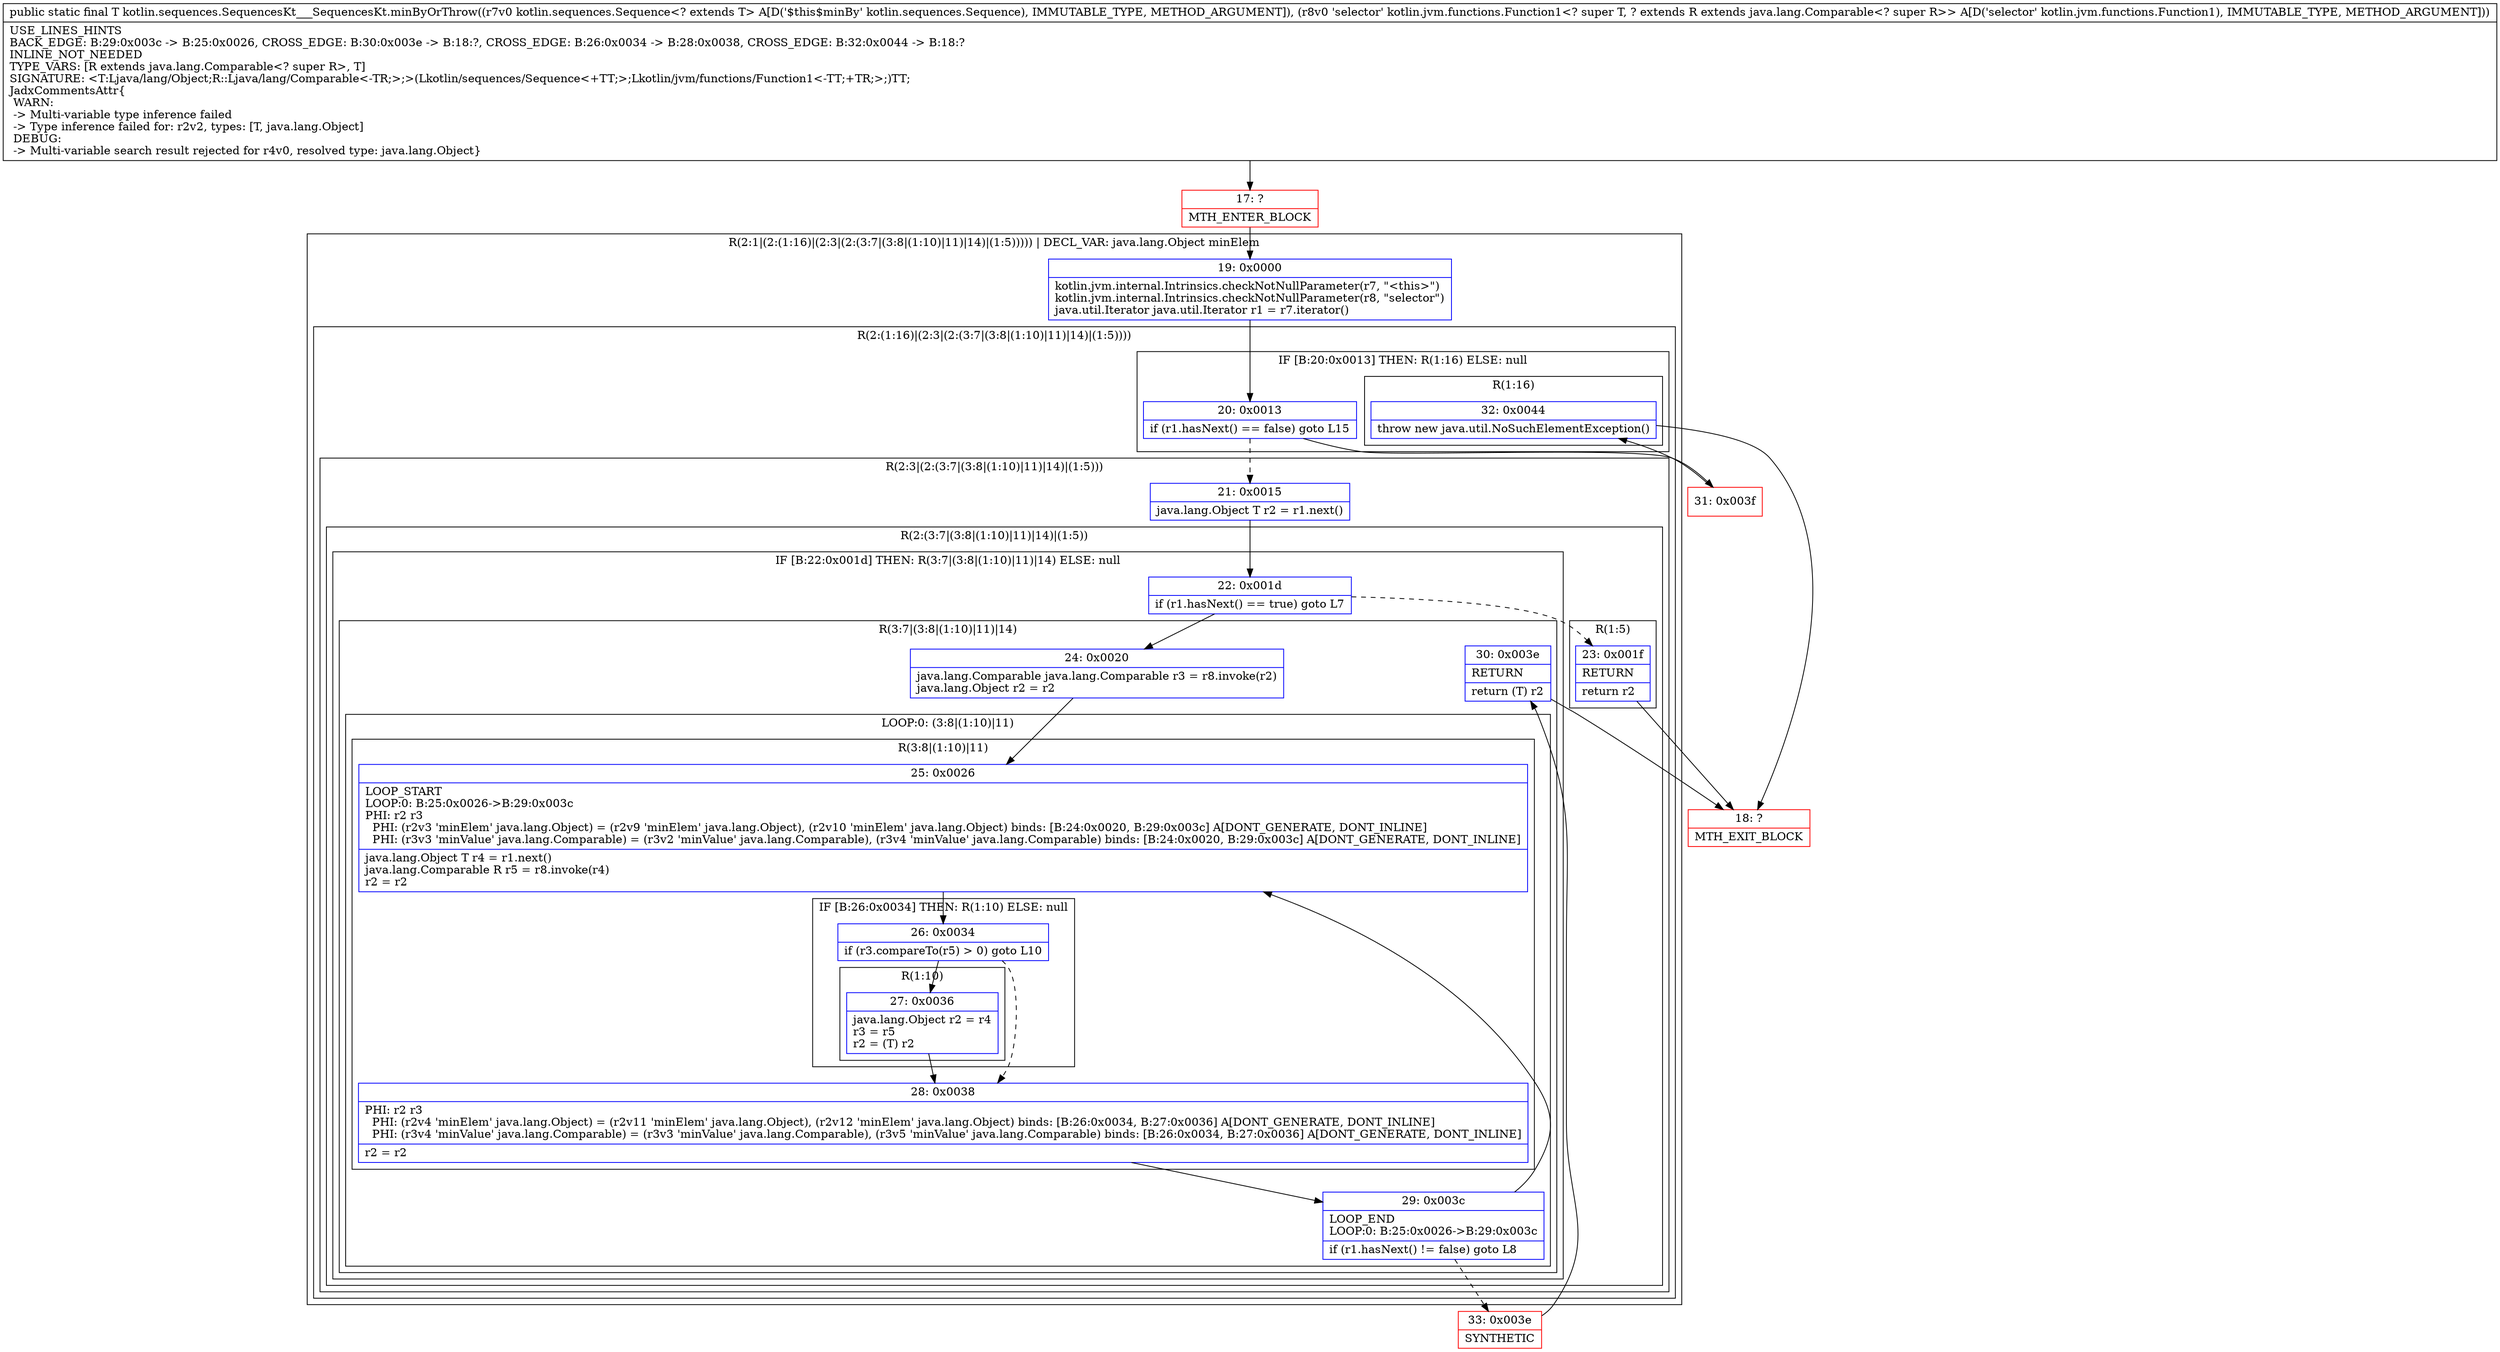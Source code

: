 digraph "CFG forkotlin.sequences.SequencesKt___SequencesKt.minByOrThrow(Lkotlin\/sequences\/Sequence;Lkotlin\/jvm\/functions\/Function1;)Ljava\/lang\/Object;" {
subgraph cluster_Region_1553320536 {
label = "R(2:1|(2:(1:16)|(2:3|(2:(3:7|(3:8|(1:10)|11)|14)|(1:5))))) | DECL_VAR: java.lang.Object minElem\l";
node [shape=record,color=blue];
Node_19 [shape=record,label="{19\:\ 0x0000|kotlin.jvm.internal.Intrinsics.checkNotNullParameter(r7, \"\<this\>\")\lkotlin.jvm.internal.Intrinsics.checkNotNullParameter(r8, \"selector\")\ljava.util.Iterator java.util.Iterator r1 = r7.iterator()\l}"];
subgraph cluster_Region_1309893730 {
label = "R(2:(1:16)|(2:3|(2:(3:7|(3:8|(1:10)|11)|14)|(1:5))))";
node [shape=record,color=blue];
subgraph cluster_IfRegion_726399853 {
label = "IF [B:20:0x0013] THEN: R(1:16) ELSE: null";
node [shape=record,color=blue];
Node_20 [shape=record,label="{20\:\ 0x0013|if (r1.hasNext() == false) goto L15\l}"];
subgraph cluster_Region_1330305306 {
label = "R(1:16)";
node [shape=record,color=blue];
Node_32 [shape=record,label="{32\:\ 0x0044|throw new java.util.NoSuchElementException()\l}"];
}
}
subgraph cluster_Region_341722566 {
label = "R(2:3|(2:(3:7|(3:8|(1:10)|11)|14)|(1:5)))";
node [shape=record,color=blue];
Node_21 [shape=record,label="{21\:\ 0x0015|java.lang.Object T r2 = r1.next()\l}"];
subgraph cluster_Region_1239593815 {
label = "R(2:(3:7|(3:8|(1:10)|11)|14)|(1:5))";
node [shape=record,color=blue];
subgraph cluster_IfRegion_1754596606 {
label = "IF [B:22:0x001d] THEN: R(3:7|(3:8|(1:10)|11)|14) ELSE: null";
node [shape=record,color=blue];
Node_22 [shape=record,label="{22\:\ 0x001d|if (r1.hasNext() == true) goto L7\l}"];
subgraph cluster_Region_148032639 {
label = "R(3:7|(3:8|(1:10)|11)|14)";
node [shape=record,color=blue];
Node_24 [shape=record,label="{24\:\ 0x0020|java.lang.Comparable java.lang.Comparable r3 = r8.invoke(r2)\ljava.lang.Object r2 = r2\l}"];
subgraph cluster_LoopRegion_438359230 {
label = "LOOP:0: (3:8|(1:10)|11)";
node [shape=record,color=blue];
Node_29 [shape=record,label="{29\:\ 0x003c|LOOP_END\lLOOP:0: B:25:0x0026\-\>B:29:0x003c\l|if (r1.hasNext() != false) goto L8\l}"];
subgraph cluster_Region_1850000388 {
label = "R(3:8|(1:10)|11)";
node [shape=record,color=blue];
Node_25 [shape=record,label="{25\:\ 0x0026|LOOP_START\lLOOP:0: B:25:0x0026\-\>B:29:0x003c\lPHI: r2 r3 \l  PHI: (r2v3 'minElem' java.lang.Object) = (r2v9 'minElem' java.lang.Object), (r2v10 'minElem' java.lang.Object) binds: [B:24:0x0020, B:29:0x003c] A[DONT_GENERATE, DONT_INLINE]\l  PHI: (r3v3 'minValue' java.lang.Comparable) = (r3v2 'minValue' java.lang.Comparable), (r3v4 'minValue' java.lang.Comparable) binds: [B:24:0x0020, B:29:0x003c] A[DONT_GENERATE, DONT_INLINE]\l|java.lang.Object T r4 = r1.next()\ljava.lang.Comparable R r5 = r8.invoke(r4)\lr2 = r2\l}"];
subgraph cluster_IfRegion_471181718 {
label = "IF [B:26:0x0034] THEN: R(1:10) ELSE: null";
node [shape=record,color=blue];
Node_26 [shape=record,label="{26\:\ 0x0034|if (r3.compareTo(r5) \> 0) goto L10\l}"];
subgraph cluster_Region_1413030897 {
label = "R(1:10)";
node [shape=record,color=blue];
Node_27 [shape=record,label="{27\:\ 0x0036|java.lang.Object r2 = r4\lr3 = r5\lr2 = (T) r2\l}"];
}
}
Node_28 [shape=record,label="{28\:\ 0x0038|PHI: r2 r3 \l  PHI: (r2v4 'minElem' java.lang.Object) = (r2v11 'minElem' java.lang.Object), (r2v12 'minElem' java.lang.Object) binds: [B:26:0x0034, B:27:0x0036] A[DONT_GENERATE, DONT_INLINE]\l  PHI: (r3v4 'minValue' java.lang.Comparable) = (r3v3 'minValue' java.lang.Comparable), (r3v5 'minValue' java.lang.Comparable) binds: [B:26:0x0034, B:27:0x0036] A[DONT_GENERATE, DONT_INLINE]\l|r2 = r2\l}"];
}
}
Node_30 [shape=record,label="{30\:\ 0x003e|RETURN\l|return (T) r2\l}"];
}
}
subgraph cluster_Region_1210096495 {
label = "R(1:5)";
node [shape=record,color=blue];
Node_23 [shape=record,label="{23\:\ 0x001f|RETURN\l|return r2\l}"];
}
}
}
}
}
Node_17 [shape=record,color=red,label="{17\:\ ?|MTH_ENTER_BLOCK\l}"];
Node_18 [shape=record,color=red,label="{18\:\ ?|MTH_EXIT_BLOCK\l}"];
Node_33 [shape=record,color=red,label="{33\:\ 0x003e|SYNTHETIC\l}"];
Node_31 [shape=record,color=red,label="{31\:\ 0x003f}"];
MethodNode[shape=record,label="{public static final T kotlin.sequences.SequencesKt___SequencesKt.minByOrThrow((r7v0 kotlin.sequences.Sequence\<? extends T\> A[D('$this$minBy' kotlin.sequences.Sequence), IMMUTABLE_TYPE, METHOD_ARGUMENT]), (r8v0 'selector' kotlin.jvm.functions.Function1\<? super T, ? extends R extends java.lang.Comparable\<? super R\>\> A[D('selector' kotlin.jvm.functions.Function1), IMMUTABLE_TYPE, METHOD_ARGUMENT]))  | USE_LINES_HINTS\lBACK_EDGE: B:29:0x003c \-\> B:25:0x0026, CROSS_EDGE: B:30:0x003e \-\> B:18:?, CROSS_EDGE: B:26:0x0034 \-\> B:28:0x0038, CROSS_EDGE: B:32:0x0044 \-\> B:18:?\lINLINE_NOT_NEEDED\lTYPE_VARS: [R extends java.lang.Comparable\<? super R\>, T]\lSIGNATURE: \<T:Ljava\/lang\/Object;R::Ljava\/lang\/Comparable\<\-TR;\>;\>(Lkotlin\/sequences\/Sequence\<+TT;\>;Lkotlin\/jvm\/functions\/Function1\<\-TT;+TR;\>;)TT;\lJadxCommentsAttr\{\l WARN: \l \-\> Multi\-variable type inference failed\l \-\> Type inference failed for: r2v2, types: [T, java.lang.Object]\l DEBUG: \l \-\> Multi\-variable search result rejected for r4v0, resolved type: java.lang.Object\}\l}"];
MethodNode -> Node_17;Node_19 -> Node_20;
Node_20 -> Node_21[style=dashed];
Node_20 -> Node_31;
Node_32 -> Node_18;
Node_21 -> Node_22;
Node_22 -> Node_23[style=dashed];
Node_22 -> Node_24;
Node_24 -> Node_25;
Node_29 -> Node_25;
Node_29 -> Node_33[style=dashed];
Node_25 -> Node_26;
Node_26 -> Node_27;
Node_26 -> Node_28[style=dashed];
Node_27 -> Node_28;
Node_28 -> Node_29;
Node_30 -> Node_18;
Node_23 -> Node_18;
Node_17 -> Node_19;
Node_33 -> Node_30;
Node_31 -> Node_32;
}

